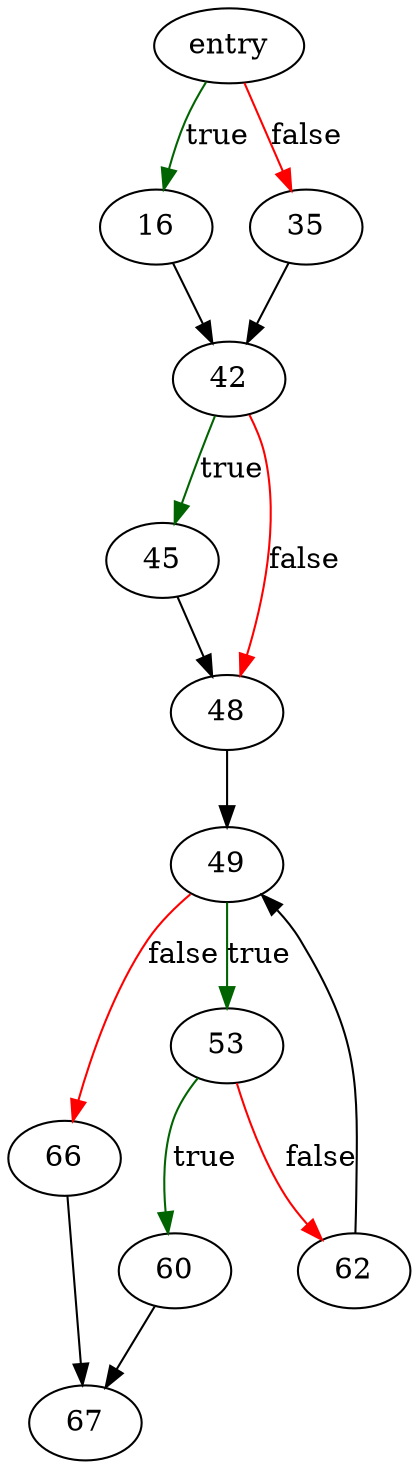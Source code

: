digraph "findElementWithHash" {
	// Node definitions.
	3 [label=entry];
	16;
	35;
	42;
	45;
	48;
	49;
	53;
	60;
	62;
	66;
	67;

	// Edge definitions.
	3 -> 16 [
		color=darkgreen
		label=true
	];
	3 -> 35 [
		color=red
		label=false
	];
	16 -> 42;
	35 -> 42;
	42 -> 45 [
		color=darkgreen
		label=true
	];
	42 -> 48 [
		color=red
		label=false
	];
	45 -> 48;
	48 -> 49;
	49 -> 53 [
		color=darkgreen
		label=true
	];
	49 -> 66 [
		color=red
		label=false
	];
	53 -> 60 [
		color=darkgreen
		label=true
	];
	53 -> 62 [
		color=red
		label=false
	];
	60 -> 67;
	62 -> 49;
	66 -> 67;
}